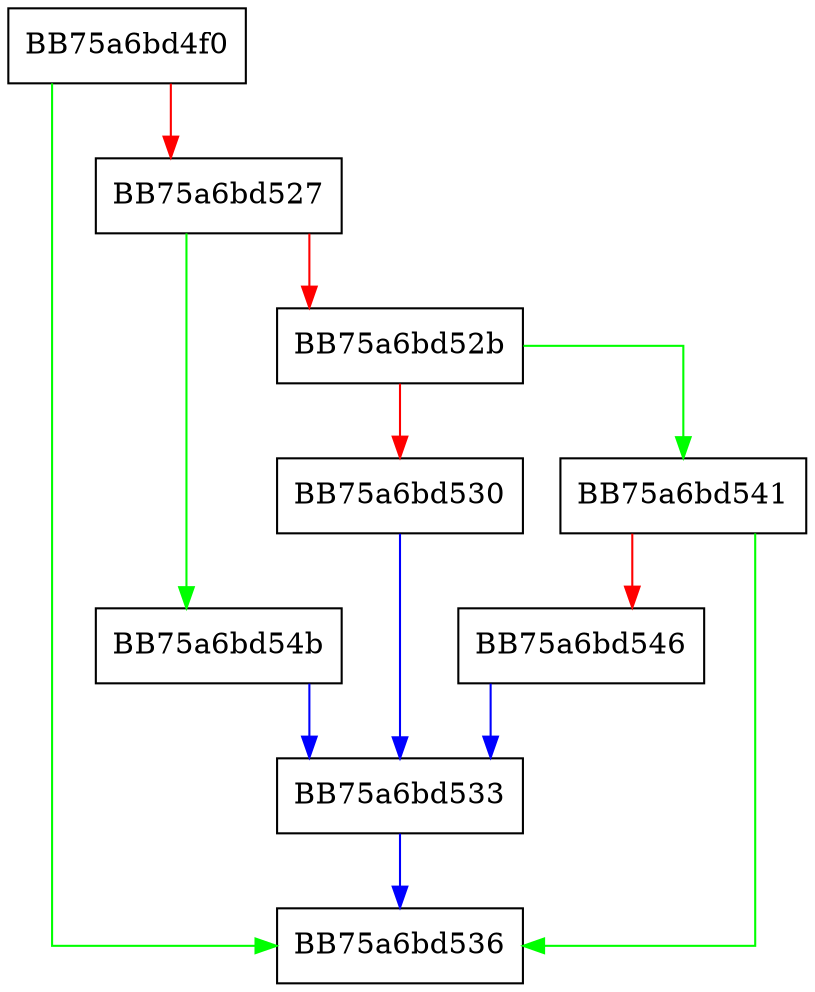 digraph javan_callback {
  node [shape="box"];
  graph [splines=ortho];
  BB75a6bd4f0 -> BB75a6bd536 [color="green"];
  BB75a6bd4f0 -> BB75a6bd527 [color="red"];
  BB75a6bd527 -> BB75a6bd54b [color="green"];
  BB75a6bd527 -> BB75a6bd52b [color="red"];
  BB75a6bd52b -> BB75a6bd541 [color="green"];
  BB75a6bd52b -> BB75a6bd530 [color="red"];
  BB75a6bd530 -> BB75a6bd533 [color="blue"];
  BB75a6bd533 -> BB75a6bd536 [color="blue"];
  BB75a6bd541 -> BB75a6bd536 [color="green"];
  BB75a6bd541 -> BB75a6bd546 [color="red"];
  BB75a6bd546 -> BB75a6bd533 [color="blue"];
  BB75a6bd54b -> BB75a6bd533 [color="blue"];
}